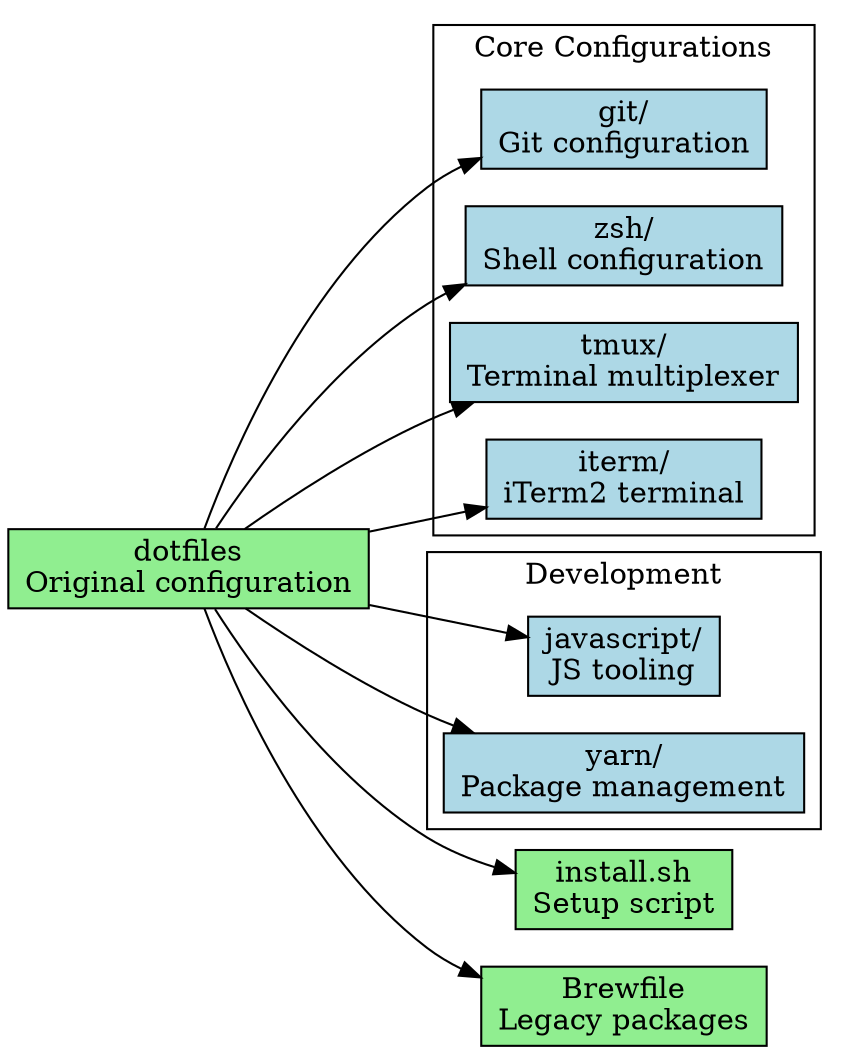 digraph G {
    rankdir=LR;
    node [shape=box, style=filled, fillcolor=lightblue];
    
    dotfiles [label="dotfiles\nOriginal configuration", fillcolor=lightgreen];
    
    subgraph cluster_0 {
        label="Core Configurations";
        git [label="git/\nGit configuration"];
        zsh [label="zsh/\nShell configuration"];
        tmux [label="tmux/\nTerminal multiplexer"];
        iterm [label="iterm/\niTerm2 terminal"];
    }
    
    subgraph cluster_1 {
        label="Development";
        javascript [label="javascript/\nJS tooling"];
        yarn [label="yarn/\nPackage management"];
    }
    
    # Core connections
    dotfiles -> git;
    dotfiles -> zsh;
    dotfiles -> tmux;
    dotfiles -> iterm;
    dotfiles -> javascript;
    dotfiles -> yarn;
    
    # Configuration files
    install [label="install.sh\nSetup script", fillcolor=lightgreen];
    brewfile [label="Brewfile\nLegacy packages", fillcolor=lightgreen];
    
    dotfiles -> install;
    dotfiles -> brewfile;
}